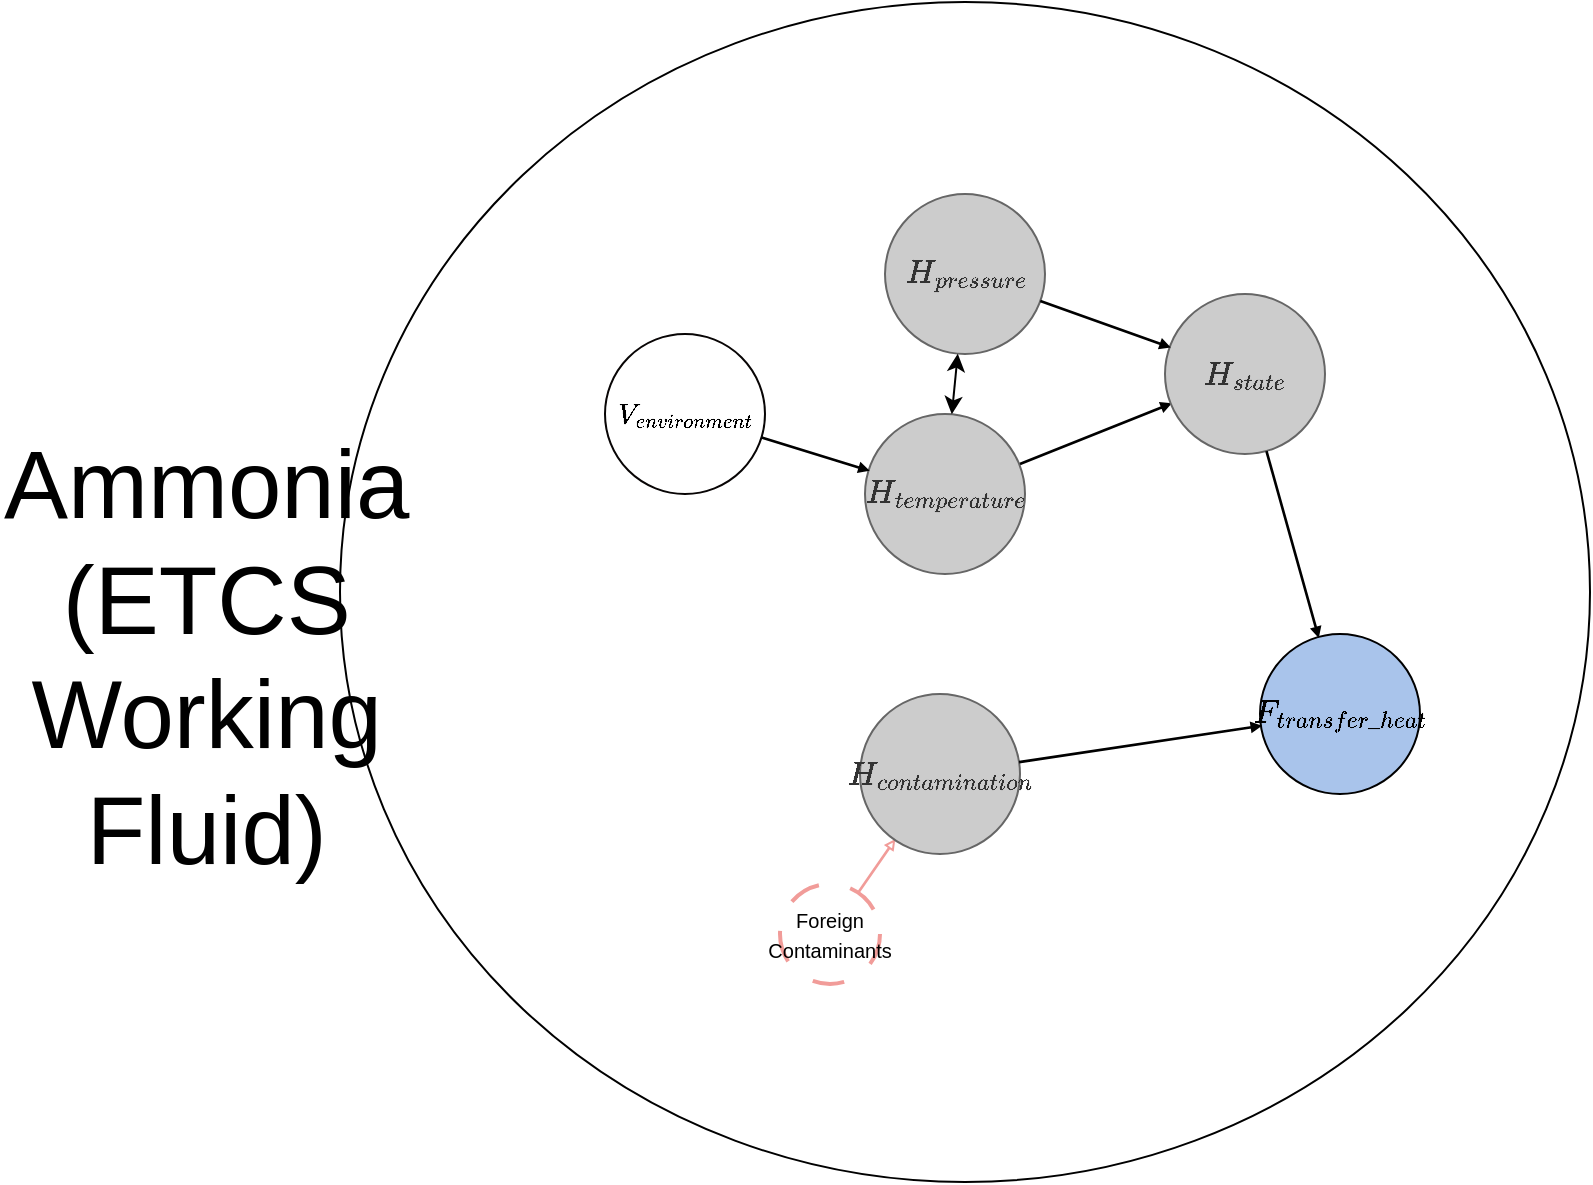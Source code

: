<mxfile version="22.0.8" type="google">
  <diagram name="Page-1" id="rh3G6_-PAPEWU3ZlsqPR">
    <mxGraphModel grid="1" page="1" gridSize="10" guides="1" tooltips="1" connect="1" arrows="1" fold="1" pageScale="1" pageWidth="850" pageHeight="1100" math="1" shadow="0">
      <root>
        <mxCell id="0" />
        <mxCell id="1" parent="0" />
        <mxCell id="vTeC7MxBw6ICrQF9Bca6-1" value="" style="ellipse;whiteSpace=wrap;html=1;strokeColor=#000000;" vertex="1" parent="1">
          <mxGeometry x="4230" y="-56" width="625" height="590" as="geometry" />
        </mxCell>
        <mxCell id="vTeC7MxBw6ICrQF9Bca6-30" value="&lt;div&gt;$$V_{environment}$$&lt;/div&gt;" style="ellipse;whiteSpace=wrap;html=1;aspect=fixed;fillColor=#FFFFFF;strokeColor=#080505;strokeWidth=1;" vertex="1" parent="1">
          <mxGeometry x="4362.5" y="110" width="80" height="80" as="geometry" />
        </mxCell>
        <mxCell id="vTeC7MxBw6ICrQF9Bca6-31" value="" style="shape=flexArrow;endArrow=classic;html=1;rounded=0;fillColor=#000000;width=0.323;endSize=1.065;endWidth=2.981;" edge="1" parent="1" source="yWxi-8YTKczctsRbZgCD-3" target="mhnwT6YSPcjFCtgyug4Z-2">
          <mxGeometry width="50" height="50" relative="1" as="geometry">
            <mxPoint x="4472.5" y="229.5" as="sourcePoint" />
            <mxPoint x="4512.5" y="229.5" as="targetPoint" />
          </mxGeometry>
        </mxCell>
        <mxCell id="vTeC7MxBw6ICrQF9Bca6-48" value="&lt;div style=&quot;text-align: center; font-size: 48px;&quot;&gt;&lt;font style=&quot;font-size: 48px;&quot;&gt;Ammonia&lt;/font&gt;&lt;/div&gt;&lt;div style=&quot;text-align: center; font-size: 48px;&quot;&gt;&lt;font style=&quot;font-size: 48px;&quot;&gt;(ETCS Working Fluid)&lt;br&gt;&lt;/font&gt;&lt;/div&gt;" style="text;whiteSpace=wrap;html=1;fillColor=none;" vertex="1" parent="1">
          <mxGeometry x="4060" y="150" width="150" height="40" as="geometry" />
        </mxCell>
        <mxCell id="yWxi-8YTKczctsRbZgCD-3" value="&lt;font style=&quot;font-size: 14px;&quot;&gt;$$H_{temperature}$$&lt;/font&gt;" style="ellipse;whiteSpace=wrap;html=1;aspect=fixed;fillColor=#CCCCCC;strokeColor=#666666;strokeWidth=1;fontColor=#333333;" vertex="1" parent="1">
          <mxGeometry x="4492.5" y="150" width="80" height="80" as="geometry" />
        </mxCell>
        <mxCell id="yWxi-8YTKczctsRbZgCD-4" value="&lt;font style=&quot;font-size: 14px;&quot;&gt;$$F_{transfer\_heat}$$&lt;/font&gt;" style="ellipse;whiteSpace=wrap;html=1;aspect=fixed;fillColor=#A9C4EB;" vertex="1" parent="1">
          <mxGeometry x="4690" y="260" width="80" height="80" as="geometry" />
        </mxCell>
        <mxCell id="yWxi-8YTKczctsRbZgCD-12" value="&lt;font style=&quot;font-size: 10px;&quot;&gt;Foreign Contaminants&lt;/font&gt;" style="ellipse;whiteSpace=wrap;html=1;aspect=fixed;fillColor=#FFFFFF;strokeColor=#F19C99;strokeWidth=2;dashed=1;dashPattern=8 8;" vertex="1" parent="1">
          <mxGeometry x="4450" y="385" width="50" height="50" as="geometry" />
        </mxCell>
        <mxCell id="yWxi-8YTKczctsRbZgCD-13" value="" style="shape=flexArrow;endArrow=classic;html=1;rounded=0;width=0.323;endSize=1.065;endWidth=2.981;strokeColor=#F19C99;" edge="1" parent="1" source="yWxi-8YTKczctsRbZgCD-12" target="yWxi-8YTKczctsRbZgCD-27">
          <mxGeometry width="50" height="50" relative="1" as="geometry">
            <mxPoint x="4347" y="37" as="sourcePoint" />
            <mxPoint x="4375" y="51" as="targetPoint" />
          </mxGeometry>
        </mxCell>
        <mxCell id="yWxi-8YTKczctsRbZgCD-15" value="" style="shape=flexArrow;endArrow=classic;html=1;rounded=0;fillColor=#000000;width=0.323;endSize=1.065;endWidth=2.981;" edge="1" parent="1" source="vTeC7MxBw6ICrQF9Bca6-30" target="yWxi-8YTKczctsRbZgCD-3">
          <mxGeometry width="50" height="50" relative="1" as="geometry">
            <mxPoint x="4367.5" y="182" as="sourcePoint" />
            <mxPoint x="4484.981" y="115.681" as="targetPoint" />
            <Array as="points" />
          </mxGeometry>
        </mxCell>
        <mxCell id="yWxi-8YTKczctsRbZgCD-27" value="&lt;font style=&quot;font-size: 14px;&quot;&gt;$$H_{contamination}$$&lt;/font&gt;" style="ellipse;whiteSpace=wrap;html=1;aspect=fixed;fillColor=#CCCCCC;strokeColor=#666666;strokeWidth=1;fontColor=#333333;" vertex="1" parent="1">
          <mxGeometry x="4490" y="290" width="80" height="80" as="geometry" />
        </mxCell>
        <mxCell id="yWxi-8YTKczctsRbZgCD-32" value="" style="shape=flexArrow;endArrow=classic;html=1;rounded=0;fillColor=#000000;width=0.323;endSize=1.065;endWidth=2.981;" edge="1" parent="1" source="yWxi-8YTKczctsRbZgCD-27" target="yWxi-8YTKczctsRbZgCD-4">
          <mxGeometry width="50" height="50" relative="1" as="geometry">
            <mxPoint x="4368" y="252" as="sourcePoint" />
            <mxPoint x="4391" y="220" as="targetPoint" />
          </mxGeometry>
        </mxCell>
        <mxCell id="mhnwT6YSPcjFCtgyug4Z-1" value="&lt;font style=&quot;font-size: 14px;&quot;&gt;$$H_{pressure}$$&lt;/font&gt;" style="ellipse;whiteSpace=wrap;html=1;aspect=fixed;fillColor=#CCCCCC;strokeColor=#666666;strokeWidth=1;fontColor=#333333;" vertex="1" parent="1">
          <mxGeometry x="4502.5" y="40" width="80" height="80" as="geometry" />
        </mxCell>
        <mxCell id="mhnwT6YSPcjFCtgyug4Z-2" value="&lt;font style=&quot;font-size: 14px;&quot;&gt;$$H_{state}$$&lt;/font&gt;" style="ellipse;whiteSpace=wrap;html=1;aspect=fixed;fillColor=#CCCCCC;strokeColor=#666666;strokeWidth=1;fontColor=#333333;" vertex="1" parent="1">
          <mxGeometry x="4642.5" y="90" width="80" height="80" as="geometry" />
        </mxCell>
        <mxCell id="mhnwT6YSPcjFCtgyug4Z-3" value="" style="shape=flexArrow;endArrow=classic;html=1;rounded=0;fillColor=#000000;width=0.323;endSize=1.065;endWidth=2.981;" edge="1" parent="1" source="mhnwT6YSPcjFCtgyug4Z-1" target="mhnwT6YSPcjFCtgyug4Z-2">
          <mxGeometry width="50" height="50" relative="1" as="geometry">
            <mxPoint x="4564.5" y="146" as="sourcePoint" />
            <mxPoint x="4650.5" y="114" as="targetPoint" />
          </mxGeometry>
        </mxCell>
        <mxCell id="mhnwT6YSPcjFCtgyug4Z-4" value="" style="shape=flexArrow;endArrow=classic;html=1;rounded=0;fillColor=#000000;width=0.323;endSize=1.065;endWidth=2.981;" edge="1" parent="1" source="mhnwT6YSPcjFCtgyug4Z-2" target="yWxi-8YTKczctsRbZgCD-4">
          <mxGeometry width="50" height="50" relative="1" as="geometry">
            <mxPoint x="4602" y="176" as="sourcePoint" />
            <mxPoint x="4688" y="144" as="targetPoint" />
          </mxGeometry>
        </mxCell>
        <mxCell id="mhnwT6YSPcjFCtgyug4Z-7" value="" style="endArrow=classic;startArrow=classic;html=1;rounded=0;" edge="1" parent="1" source="yWxi-8YTKczctsRbZgCD-3" target="mhnwT6YSPcjFCtgyug4Z-1">
          <mxGeometry width="50" height="50" relative="1" as="geometry">
            <mxPoint x="4622.5" y="250" as="sourcePoint" />
            <mxPoint x="4672.5" y="200" as="targetPoint" />
          </mxGeometry>
        </mxCell>
      </root>
    </mxGraphModel>
  </diagram>
</mxfile>
